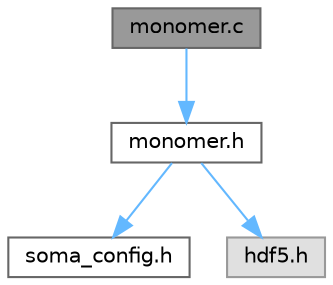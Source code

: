 digraph "monomer.c"
{
 // LATEX_PDF_SIZE
  bgcolor="transparent";
  edge [fontname=Helvetica,fontsize=10,labelfontname=Helvetica,labelfontsize=10];
  node [fontname=Helvetica,fontsize=10,shape=box,height=0.2,width=0.4];
  Node1 [label="monomer.c",height=0.2,width=0.4,color="gray40", fillcolor="grey60", style="filled", fontcolor="black",tooltip="Implementation of monomer.h."];
  Node1 -> Node2 [color="steelblue1",style="solid"];
  Node2 [label="monomer.h",height=0.2,width=0.4,color="grey40", fillcolor="white", style="filled",URL="$monomer_8h.html",tooltip="Collection of code for Monomer struct."];
  Node2 -> Node3 [color="steelblue1",style="solid"];
  Node3 [label="soma_config.h",height=0.2,width=0.4,color="grey40", fillcolor="white", style="filled",URL="$soma__config_8h.html",tooltip="configuration variables for SOMA File is configured by CMAKE."];
  Node2 -> Node4 [color="steelblue1",style="solid"];
  Node4 [label="hdf5.h",height=0.2,width=0.4,color="grey60", fillcolor="#E0E0E0", style="filled",tooltip=" "];
}

